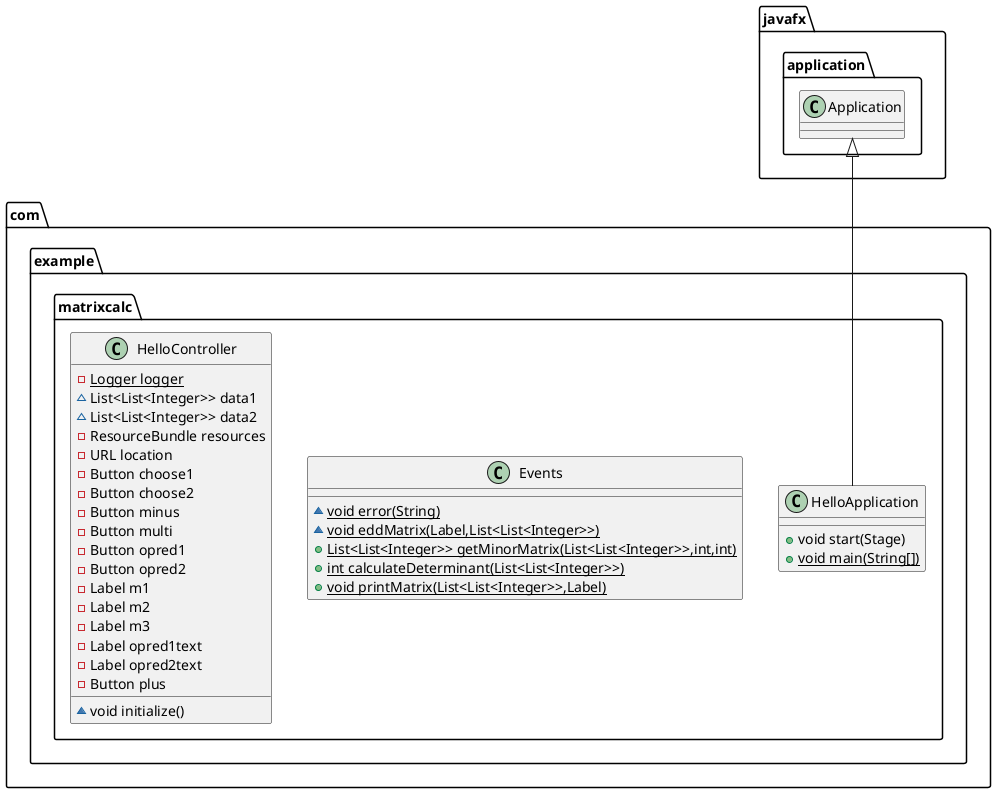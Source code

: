 @startuml
class com.example.matrixcalc.HelloApplication {
+ void start(Stage)
+ {static} void main(String[])
}
class com.example.matrixcalc.Events {
~ {static} void error(String)
~ {static} void eddMatrix(Label,List<List<Integer>>)
+ {static} List<List<Integer>> getMinorMatrix(List<List<Integer>>,int,int)
+ {static} int calculateDeterminant(List<List<Integer>>)
+ {static} void printMatrix(List<List<Integer>>,Label)
}
class com.example.matrixcalc.HelloController {
- {static} Logger logger
~ List<List<Integer>> data1
~ List<List<Integer>> data2
- ResourceBundle resources
- URL location
- Button choose1
- Button choose2
- Button minus
- Button multi
- Button opred1
- Button opred2
- Label m1
- Label m2
- Label m3
- Label opred1text
- Label opred2text
- Button plus
~ void initialize()
}


javafx.application.Application <|-- com.example.matrixcalc.HelloApplication
@enduml